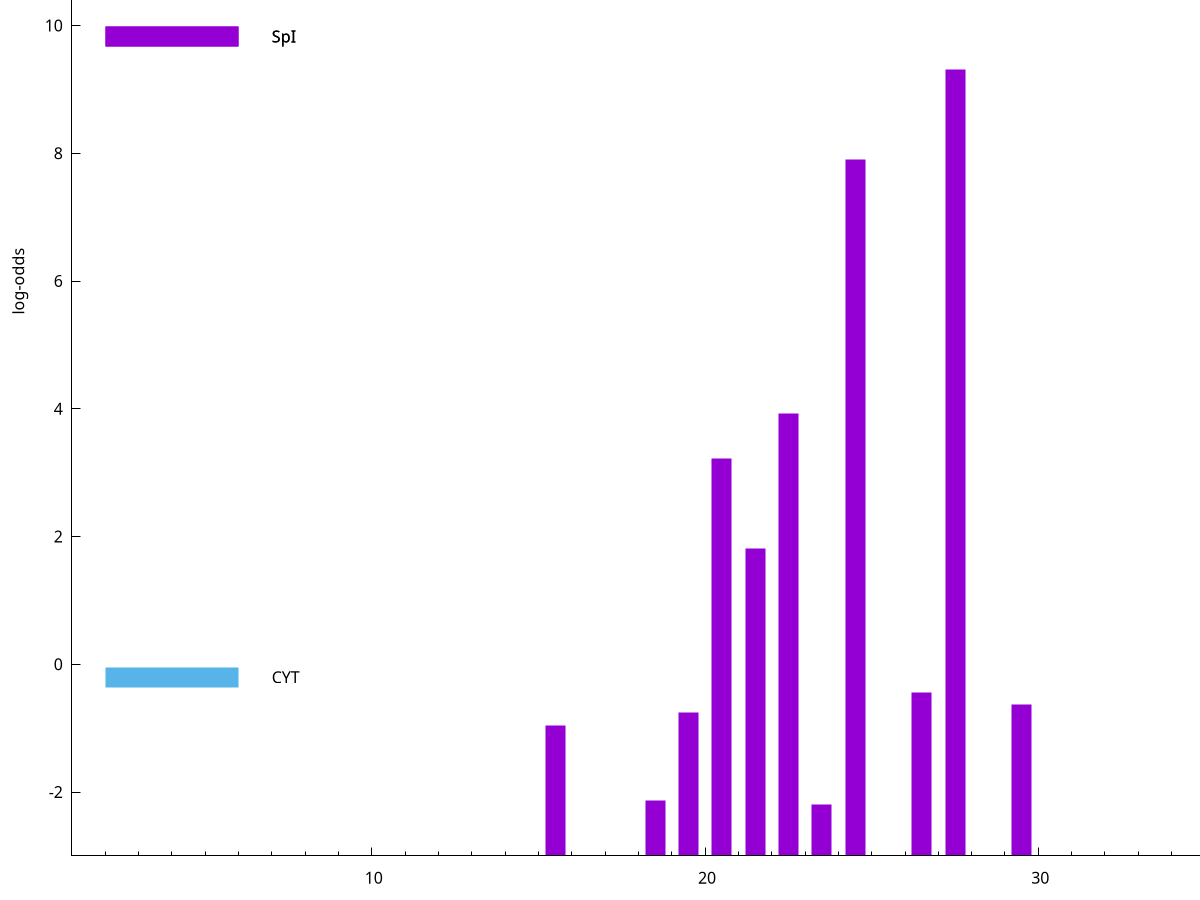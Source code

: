 set title "LipoP predictions for SPy_0435"
set size 2., 1.4
set xrange [1:70] 
set mxtics 10
set yrange [-3:15]
set y2range [0:18]
set ylabel "log-odds"
set term postscript eps color solid "Helvetica" 30
set output "SPy_0435.eps"
set arrow from 2,9.83082 to 6,9.83082 nohead lt 1 lw 20
set label "SpI" at 7,9.83082
set arrow from 2,-0.200913 to 6,-0.200913 nohead lt 3 lw 20
set label "CYT" at 7,-0.200913
set arrow from 2,9.83082 to 6,9.83082 nohead lt 1 lw 20
set label "SpI" at 7,9.83082
# NOTE: The scores below are the log-odds scores with the threshold
# NOTE: subtracted (a hack to make gnuplot make the histogram all
# NOTE: look nice).
plot "-" axes x1y2 title "" with impulses lt 1 lw 20
27.500000 12.319660
24.500000 10.910610
22.500000 6.928990
20.500000 6.217800
21.500000 4.817000
26.500000 2.555397
29.500000 2.372027
19.500000 2.248859
15.500000 2.047021
18.500000 0.863550
23.500000 0.800380
e
exit
